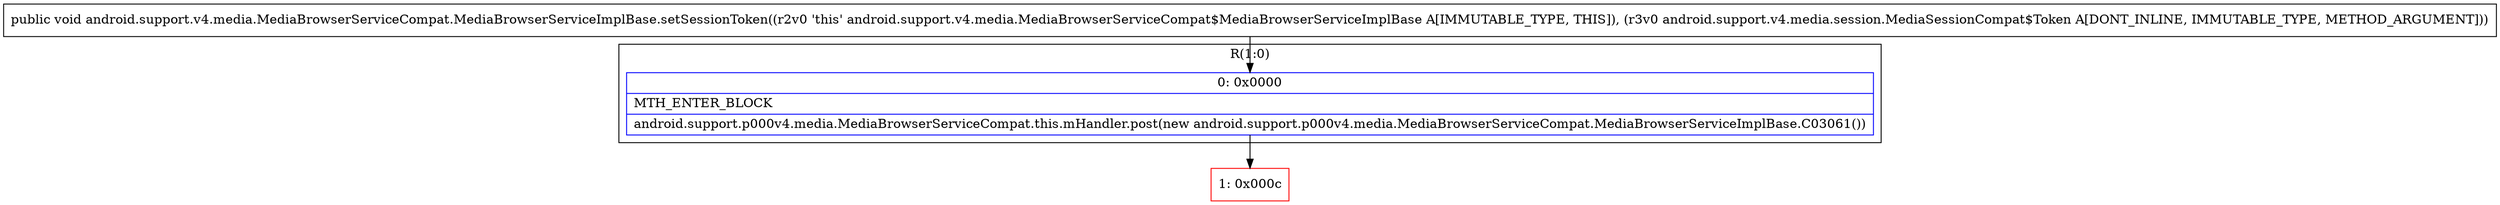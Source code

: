 digraph "CFG forandroid.support.v4.media.MediaBrowserServiceCompat.MediaBrowserServiceImplBase.setSessionToken(Landroid\/support\/v4\/media\/session\/MediaSessionCompat$Token;)V" {
subgraph cluster_Region_1651081794 {
label = "R(1:0)";
node [shape=record,color=blue];
Node_0 [shape=record,label="{0\:\ 0x0000|MTH_ENTER_BLOCK\l|android.support.p000v4.media.MediaBrowserServiceCompat.this.mHandler.post(new android.support.p000v4.media.MediaBrowserServiceCompat.MediaBrowserServiceImplBase.C03061())\l}"];
}
Node_1 [shape=record,color=red,label="{1\:\ 0x000c}"];
MethodNode[shape=record,label="{public void android.support.v4.media.MediaBrowserServiceCompat.MediaBrowserServiceImplBase.setSessionToken((r2v0 'this' android.support.v4.media.MediaBrowserServiceCompat$MediaBrowserServiceImplBase A[IMMUTABLE_TYPE, THIS]), (r3v0 android.support.v4.media.session.MediaSessionCompat$Token A[DONT_INLINE, IMMUTABLE_TYPE, METHOD_ARGUMENT])) }"];
MethodNode -> Node_0;
Node_0 -> Node_1;
}

